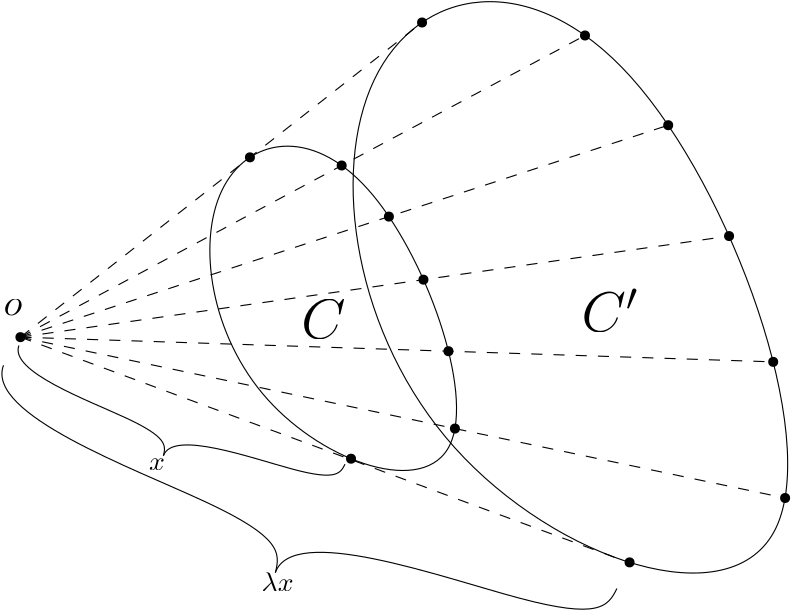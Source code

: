 <?xml version="1.0"?>
<!DOCTYPE ipe SYSTEM "ipe.dtd">
<ipe version="70218" creator="Ipe 7.2.23">
<info created="D:20210819220836" modified="D:20210824130014"/>
<ipestyle name="basic">
<symbol name="arrow/arc(spx)">
<path stroke="sym-stroke" fill="sym-stroke" pen="sym-pen">
0 0 m
-1 0.333 l
-1 -0.333 l
h
</path>
</symbol>
<symbol name="arrow/farc(spx)">
<path stroke="sym-stroke" fill="white" pen="sym-pen">
0 0 m
-1 0.333 l
-1 -0.333 l
h
</path>
</symbol>
<symbol name="arrow/ptarc(spx)">
<path stroke="sym-stroke" fill="sym-stroke" pen="sym-pen">
0 0 m
-1 0.333 l
-0.8 0 l
-1 -0.333 l
h
</path>
</symbol>
<symbol name="arrow/fptarc(spx)">
<path stroke="sym-stroke" fill="white" pen="sym-pen">
0 0 m
-1 0.333 l
-0.8 0 l
-1 -0.333 l
h
</path>
</symbol>
<symbol name="mark/circle(sx)" transformations="translations">
<path fill="sym-stroke">
0.6 0 0 0.6 0 0 e
0.4 0 0 0.4 0 0 e
</path>
</symbol>
<symbol name="mark/disk(sx)" transformations="translations">
<path fill="sym-stroke">
0.6 0 0 0.6 0 0 e
</path>
</symbol>
<symbol name="mark/fdisk(sfx)" transformations="translations">
<group>
<path fill="sym-fill">
0.5 0 0 0.5 0 0 e
</path>
<path fill="sym-stroke" fillrule="eofill">
0.6 0 0 0.6 0 0 e
0.4 0 0 0.4 0 0 e
</path>
</group>
</symbol>
<symbol name="mark/box(sx)" transformations="translations">
<path fill="sym-stroke" fillrule="eofill">
-0.6 -0.6 m
0.6 -0.6 l
0.6 0.6 l
-0.6 0.6 l
h
-0.4 -0.4 m
0.4 -0.4 l
0.4 0.4 l
-0.4 0.4 l
h
</path>
</symbol>
<symbol name="mark/square(sx)" transformations="translations">
<path fill="sym-stroke">
-0.6 -0.6 m
0.6 -0.6 l
0.6 0.6 l
-0.6 0.6 l
h
</path>
</symbol>
<symbol name="mark/fsquare(sfx)" transformations="translations">
<group>
<path fill="sym-fill">
-0.5 -0.5 m
0.5 -0.5 l
0.5 0.5 l
-0.5 0.5 l
h
</path>
<path fill="sym-stroke" fillrule="eofill">
-0.6 -0.6 m
0.6 -0.6 l
0.6 0.6 l
-0.6 0.6 l
h
-0.4 -0.4 m
0.4 -0.4 l
0.4 0.4 l
-0.4 0.4 l
h
</path>
</group>
</symbol>
<symbol name="mark/cross(sx)" transformations="translations">
<group>
<path fill="sym-stroke">
-0.43 -0.57 m
0.57 0.43 l
0.43 0.57 l
-0.57 -0.43 l
h
</path>
<path fill="sym-stroke">
-0.43 0.57 m
0.57 -0.43 l
0.43 -0.57 l
-0.57 0.43 l
h
</path>
</group>
</symbol>
<symbol name="arrow/fnormal(spx)">
<path stroke="sym-stroke" fill="white" pen="sym-pen">
0 0 m
-1 0.333 l
-1 -0.333 l
h
</path>
</symbol>
<symbol name="arrow/pointed(spx)">
<path stroke="sym-stroke" fill="sym-stroke" pen="sym-pen">
0 0 m
-1 0.333 l
-0.8 0 l
-1 -0.333 l
h
</path>
</symbol>
<symbol name="arrow/fpointed(spx)">
<path stroke="sym-stroke" fill="white" pen="sym-pen">
0 0 m
-1 0.333 l
-0.8 0 l
-1 -0.333 l
h
</path>
</symbol>
<symbol name="arrow/linear(spx)">
<path stroke="sym-stroke" pen="sym-pen">
-1 0.333 m
0 0 l
-1 -0.333 l
</path>
</symbol>
<symbol name="arrow/fdouble(spx)">
<path stroke="sym-stroke" fill="white" pen="sym-pen">
0 0 m
-1 0.333 l
-1 -0.333 l
h
-1 0 m
-2 0.333 l
-2 -0.333 l
h
</path>
</symbol>
<symbol name="arrow/double(spx)">
<path stroke="sym-stroke" fill="sym-stroke" pen="sym-pen">
0 0 m
-1 0.333 l
-1 -0.333 l
h
-1 0 m
-2 0.333 l
-2 -0.333 l
h
</path>
</symbol>
<symbol name="arrow/mid-normal(spx)">
<path stroke="sym-stroke" fill="sym-stroke" pen="sym-pen">
0.5 0 m
-0.5 0.333 l
-0.5 -0.333 l
h
</path>
</symbol>
<symbol name="arrow/mid-fnormal(spx)">
<path stroke="sym-stroke" fill="white" pen="sym-pen">
0.5 0 m
-0.5 0.333 l
-0.5 -0.333 l
h
</path>
</symbol>
<symbol name="arrow/mid-pointed(spx)">
<path stroke="sym-stroke" fill="sym-stroke" pen="sym-pen">
0.5 0 m
-0.5 0.333 l
-0.3 0 l
-0.5 -0.333 l
h
</path>
</symbol>
<symbol name="arrow/mid-fpointed(spx)">
<path stroke="sym-stroke" fill="white" pen="sym-pen">
0.5 0 m
-0.5 0.333 l
-0.3 0 l
-0.5 -0.333 l
h
</path>
</symbol>
<symbol name="arrow/mid-double(spx)">
<path stroke="sym-stroke" fill="sym-stroke" pen="sym-pen">
1 0 m
0 0.333 l
0 -0.333 l
h
0 0 m
-1 0.333 l
-1 -0.333 l
h
</path>
</symbol>
<symbol name="arrow/mid-fdouble(spx)">
<path stroke="sym-stroke" fill="white" pen="sym-pen">
1 0 m
0 0.333 l
0 -0.333 l
h
0 0 m
-1 0.333 l
-1 -0.333 l
h
</path>
</symbol>
<anglesize name="22.5 deg" value="22.5"/>
<anglesize name="30 deg" value="30"/>
<anglesize name="45 deg" value="45"/>
<anglesize name="60 deg" value="60"/>
<anglesize name="90 deg" value="90"/>
<arrowsize name="large" value="10"/>
<arrowsize name="small" value="5"/>
<arrowsize name="tiny" value="3"/>
<color name="blue" value="0 0 1"/>
<color name="brown" value="0.647 0.165 0.165"/>
<color name="darkblue" value="0 0 0.545"/>
<color name="darkcyan" value="0 0.545 0.545"/>
<color name="darkgray" value="0.663"/>
<color name="darkgreen" value="0 0.392 0"/>
<color name="darkmagenta" value="0.545 0 0.545"/>
<color name="darkorange" value="1 0.549 0"/>
<color name="darkred" value="0.545 0 0"/>
<color name="gold" value="1 0.843 0"/>
<color name="gray" value="0.745"/>
<color name="green" value="0 1 0"/>
<color name="lightblue" value="0.678 0.847 0.902"/>
<color name="lightcyan" value="0.878 1 1"/>
<color name="lightgray" value="0.827"/>
<color name="lightgreen" value="0.565 0.933 0.565"/>
<color name="lightyellow" value="1 1 0.878"/>
<color name="navy" value="0 0 0.502"/>
<color name="orange" value="1 0.647 0"/>
<color name="pink" value="1 0.753 0.796"/>
<color name="purple" value="0.627 0.125 0.941"/>
<color name="red" value="1 0 0"/>
<color name="seagreen" value="0.18 0.545 0.341"/>
<color name="turquoise" value="0.251 0.878 0.816"/>
<color name="violet" value="0.933 0.51 0.933"/>
<color name="yellow" value="1 1 0"/>
<dashstyle name="dash dot dotted" value="[4 2 1 2 1 2] 0"/>
<dashstyle name="dash dotted" value="[4 2 1 2] 0"/>
<dashstyle name="dashed" value="[4] 0"/>
<dashstyle name="dotted" value="[1 3] 0"/>
<gridsize name="10 pts (~3.5 mm)" value="10"/>
<gridsize name="14 pts (~5 mm)" value="14"/>
<gridsize name="16 pts (~6 mm)" value="16"/>
<gridsize name="20 pts (~7 mm)" value="20"/>
<gridsize name="28 pts (~10 mm)" value="28"/>
<gridsize name="32 pts (~12 mm)" value="32"/>
<gridsize name="4 pts" value="4"/>
<gridsize name="56 pts (~20 mm)" value="56"/>
<gridsize name="8 pts (~3 mm)" value="8"/>
<opacity name="10%" value="0.1"/>
<opacity name="30%" value="0.3"/>
<opacity name="50%" value="0.5"/>
<opacity name="75%" value="0.75"/>
<pen name="fat" value="1.2"/>
<pen name="heavier" value="0.8"/>
<pen name="ultrafat" value="2"/>
<symbolsize name="large" value="5"/>
<symbolsize name="small" value="2"/>
<symbolsize name="tiny" value="1.1"/>
<textsize name="Huge" value="\Huge"/>
<textsize name="LARGE" value="\LARGE"/>
<textsize name="Large" value="\Large"/>
<textsize name="footnote" value="\footnotesize"/>
<textsize name="huge" value="\huge"/>
<textsize name="large" value="\large"/>
<textsize name="small" value="\small"/>
<textsize name="tiny" value="\tiny"/>
<textstyle name="center" begin="\begin{center}" end="\end{center}"/>
<textstyle name="item" begin="\begin{itemize}\item{}" end="\end{itemize}"/>
<textstyle name="itemize" begin="\begin{itemize}" end="\end{itemize}"/>
<tiling name="falling" angle="-60" step="4" width="1"/>
<tiling name="rising" angle="30" step="4" width="1"/>
</ipestyle>
<page>
<layer name="alpha"/>
<layer name="beta"/>
<layer name="gamma"/>
<layer name="delta"/>
<layer name="epsilon"/>
<view layers="alpha beta gamma delta epsilon" active="alpha"/>
<path layer="gamma" matrix="1 0 0 1 0.021 -0.005" stroke="black" dash="dashed">
223.979 560.005 m
368.568 673.282 l
</path>
<path matrix="1 0 0 1 0.021 -0.005" stroke="black" dash="dashed">
223.979 560.005 m
427.233 668.612 l
</path>
<path matrix="1 0 0 1 0.021 -0.005" stroke="black" dash="dashed">
223.979 560.005 m
457.182 636.312 l
</path>
<path matrix="1 0 0 1 0.021 -0.005" stroke="black" dash="dashed">
223.979 560.005 m
479.094 596.401 l
</path>
<path matrix="1 0 0 1 0.021 -0.005" stroke="black" dash="dashed">
223.979 560.005 m
494.981 551.112 l
</path>
<path matrix="1 0 0 1 0.021 -0.005" stroke="black" dash="dashed">
223.979 560.005 m
499.266 502.098 l
</path>
<path stroke="black" dash="dashed">
224.026 559.995 m
438.24 480.625 l
</path>
<use layer="alpha" matrix="1 0 0 1 -32 48" name="mark/disk(sx)" pos="256 512" size="normal" stroke="black"/>
<path stroke="black">
351.468 640.657
282.541 627.193
297.412 527.118
405.726 489.941 u
</path>
<path layer="beta" matrix="1.76176 0 0 1.76176 -171.026 -426.941" stroke="black">
351.468 640.657
282.541 627.193
297.412 527.118
405.726 489.941 u
</path>
<use layer="delta" name="mark/disk(sx)" pos="306.628 624.734" size="normal" stroke="black"/>
<use name="mark/disk(sx)" pos="368.589 673.277" size="normal" stroke="black"/>
<use name="mark/disk(sx)" pos="427.246 668.603" size="normal" stroke="black"/>
<use name="mark/disk(sx)" pos="339.653 621.799" size="normal" stroke="black"/>
<use name="mark/disk(sx)" pos="356.654 603.407" size="normal" stroke="black"/>
<use name="mark/disk(sx)" pos="457.203 636.307" size="normal" stroke="black"/>
<use name="mark/disk(sx)" pos="479.115 596.396" size="normal" stroke="black"/>
<use name="mark/disk(sx)" pos="495.002 551.107" size="normal" stroke="black"/>
<use name="mark/disk(sx)" pos="499.287 502.093" size="normal" stroke="black"/>
<use name="mark/disk(sx)" pos="443.292 478.919" size="normal" stroke="black"/>
<use name="mark/disk(sx)" pos="343.013 516.244" size="normal" stroke="black"/>
<use name="mark/disk(sx)" pos="380.425 527.096" size="normal" stroke="black"/>
<use name="mark/disk(sx)" pos="378.089 554.942" size="normal" stroke="black"/>
<use name="mark/disk(sx)" pos="369.09 580.702" size="normal" stroke="black"/>
<text layer="epsilon" matrix="1 0 0 1 -3.403 -4.18669" transformations="translations" pos="221.35 571.961" stroke="black" type="label" width="6.753" height="6.177" depth="0" valign="baseline" size="15" style="math">o</text>
<text matrix="1 0 0 1 -1.46767 -23.8804" transformations="translations" pos="326.534 583.407" stroke="black" type="label" width="15.959" height="14.119" depth="0" valign="baseline" size="20" style="math">C</text>
<text matrix="1 0 0 1 99.4868 -21.3461" transformations="translations" pos="326.534 583.407" stroke="black" type="label" width="20.402" height="15.468" depth="0" valign="baseline" size="20" style="math">C&apos;</text>
<path matrix="0.592006 -0.215473 0.215473 0.592006 -7.03149 190.08" stroke="black">
144.592 672.43 m
144.437 656.497
240.186 656.652
243.125 647.68
243.743 641.493 c
</path>
<path matrix="0.592006 -0.215473 -0.215473 -0.592006 334.781 946.564" stroke="black">
144.592 672.43 m
144.437 656.497
240.186 656.652
243.125 647.68
243.743 641.493 c
</path>
<path matrix="1.11356 -0.405304 0.405304 1.11356 -215.64 -140.298" stroke="black">
144.592 672.43 m
144.437 656.497
240.186 656.652
243.125 647.68
243.743 641.493 c
</path>
<path matrix="1.11356 -0.405304 -0.405304 -1.11356 427.309 1282.65" stroke="black">
144.592 672.43 m
144.437 656.497
240.186 656.652
243.125 647.68
243.743 641.493 c
</path>
<text matrix="1 0 0 1 -2.83589 -2.85125" transformations="translations" pos="273.155 514.966" stroke="black" type="label" width="5.694" height="4.289" depth="0" valign="baseline" style="math">x</text>
<text matrix="1 0 0 1 37.6457 -46.4286" transformations="translations" pos="273.155 514.966" stroke="black" type="label" width="11.505" height="6.918" depth="0" valign="baseline" style="math">\lambda x</text>
</page>
</ipe>

